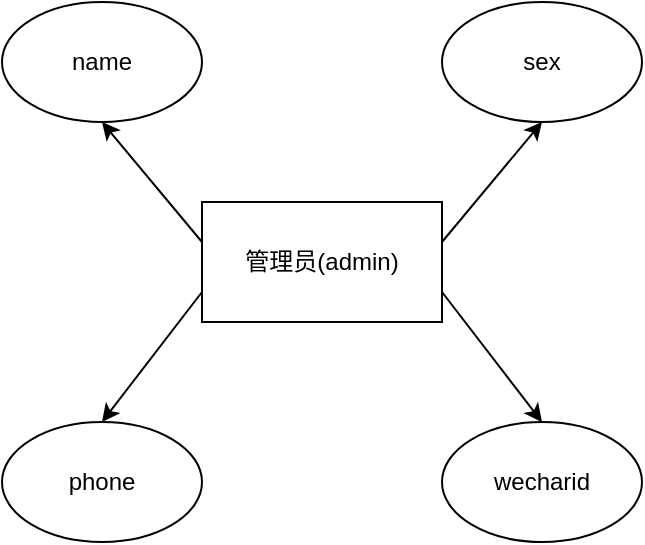 <mxfile version="14.6.10" type="device"><diagram id="unPPt903--sRH42kTy9I" name="Page-1"><mxGraphModel dx="1038" dy="624" grid="1" gridSize="10" guides="1" tooltips="1" connect="1" arrows="1" fold="1" page="1" pageScale="1" pageWidth="827" pageHeight="1169" math="0" shadow="0"><root><mxCell id="0"/><mxCell id="1" parent="0"/><mxCell id="I9B_m4ZJTWBsGegYndFr-18" style="orthogonalLoop=1;jettySize=auto;html=1;exitX=1;exitY=0.75;exitDx=0;exitDy=0;sourcePerimeterSpacing=4;rounded=1;" parent="1" source="I9B_m4ZJTWBsGegYndFr-1" edge="1"><mxGeometry relative="1" as="geometry"><mxPoint x="410" y="350" as="targetPoint"/></mxGeometry></mxCell><mxCell id="I9B_m4ZJTWBsGegYndFr-19" style="orthogonalLoop=1;jettySize=auto;html=1;exitX=0;exitY=0.75;exitDx=0;exitDy=0;sourcePerimeterSpacing=4;rounded=1;" parent="1" source="I9B_m4ZJTWBsGegYndFr-1" edge="1"><mxGeometry relative="1" as="geometry"><mxPoint x="190.0" y="350" as="targetPoint"/></mxGeometry></mxCell><mxCell id="I9B_m4ZJTWBsGegYndFr-1" value="&lt;font style=&quot;vertical-align: inherit&quot;&gt;&lt;font style=&quot;vertical-align: inherit&quot;&gt;管理员(admin)&lt;/font&gt;&lt;/font&gt;" style="rounded=0;whiteSpace=wrap;html=1;" parent="1" vertex="1"><mxGeometry x="240" y="240" width="120" height="60" as="geometry"/></mxCell><mxCell id="I9B_m4ZJTWBsGegYndFr-6" value="" style="endArrow=classic;html=1;rounded=1;" parent="1" edge="1"><mxGeometry width="50" height="50" relative="1" as="geometry"><mxPoint x="360" y="260" as="sourcePoint"/><mxPoint x="410" y="200" as="targetPoint"/></mxGeometry></mxCell><mxCell id="I9B_m4ZJTWBsGegYndFr-13" value="" style="endArrow=classic;html=1;rounded=1;" parent="1" edge="1"><mxGeometry width="50" height="50" relative="1" as="geometry"><mxPoint x="240" y="260" as="sourcePoint"/><mxPoint x="190" y="200" as="targetPoint"/></mxGeometry></mxCell><mxCell id="I9B_m4ZJTWBsGegYndFr-22" value="sex" style="ellipse;whiteSpace=wrap;html=1;" parent="1" vertex="1"><mxGeometry x="360" y="140" width="100" height="60" as="geometry"/></mxCell><mxCell id="I9B_m4ZJTWBsGegYndFr-25" value="phone" style="ellipse;whiteSpace=wrap;html=1;" parent="1" vertex="1"><mxGeometry x="140" y="350" width="100" height="60" as="geometry"/></mxCell><mxCell id="I9B_m4ZJTWBsGegYndFr-26" value="wecharid" style="ellipse;whiteSpace=wrap;html=1;" parent="1" vertex="1"><mxGeometry x="360" y="350" width="100" height="60" as="geometry"/></mxCell><mxCell id="I9B_m4ZJTWBsGegYndFr-27" value="name" style="ellipse;whiteSpace=wrap;html=1;" parent="1" vertex="1"><mxGeometry x="140" y="140" width="100" height="60" as="geometry"/></mxCell></root></mxGraphModel></diagram></mxfile>